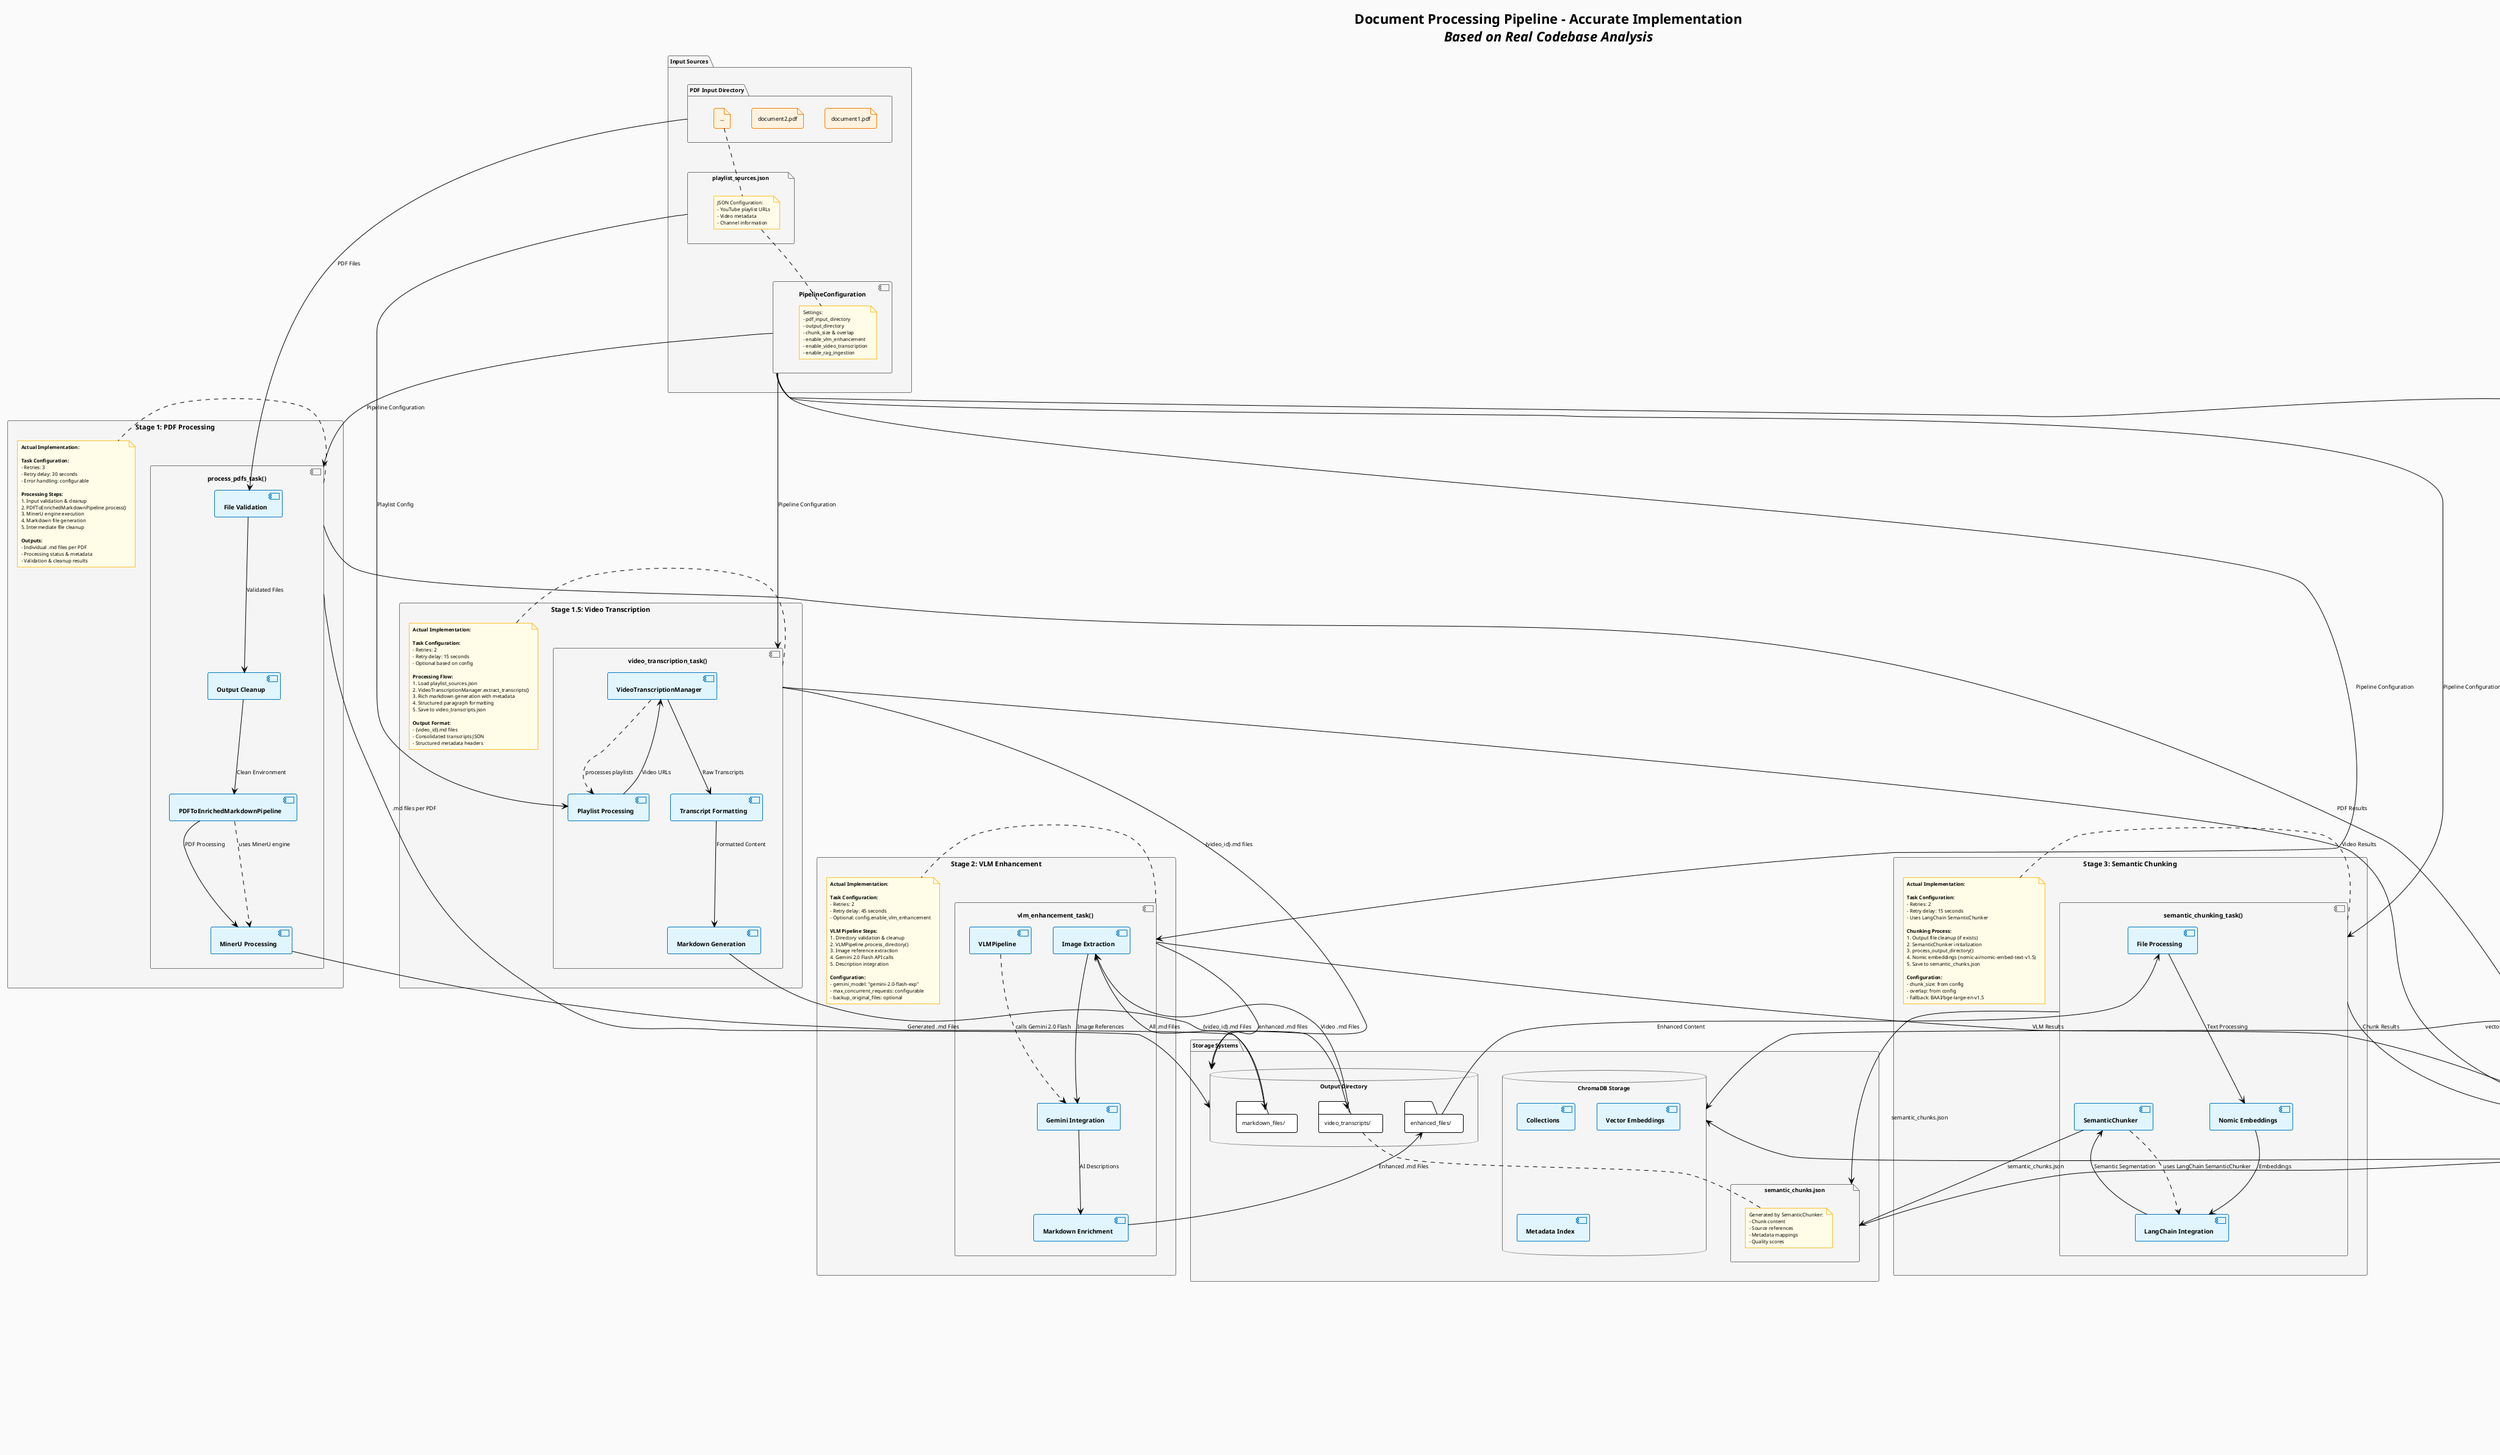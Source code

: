@startuml Pipeline_Dataflow_Accurate
!theme plain
skinparam backgroundColor #FAFAFA
skinparam defaultFontName Arial
skinparam defaultFontSize 9
skinparam component {
  BackgroundColor #E1F5FE
  BorderColor #0277BD
  FontSize 10
  FontStyle bold
}
skinparam rectangle {
  BackgroundColor #F3E5F5
  BorderColor #7B1FA2
  FontSize 11
  FontStyle bold
}
skinparam database {
  BackgroundColor #E8F5E8
  BorderColor #388E3C
}
skinparam file {
  BackgroundColor #FFF3E0
  BorderColor #F57C00
}
skinparam note {
  BackgroundColor #FFFDE7
  BorderColor #FBC02D
  FontSize 8
}
skinparam package {
  BackgroundColor #F5F5F5
  BorderColor #757575
  FontStyle bold
}

title **Document Processing Pipeline - Accurate Implementation**\n//Based on Real Codebase Analysis//

' --- Input Sources ---
package "**Input Sources**" {
  folder "PDF Input Directory" as PDFInput {
    file "document1.pdf" as PDF1
    file "document2.pdf" as PDF2
    file "..." as PDFMore
  }
  
  file "playlist_sources.json" as PlaylistSources {
    note bottom
      JSON Configuration:
      - YouTube playlist URLs
      - Video metadata
      - Channel information
    end note
  }
  
  component "PipelineConfiguration" as Config {
    note bottom
      Settings:
      - pdf_input_directory
      - output_directory
      - chunk_size & overlap
      - enable_vlm_enhancement
      - enable_video_transcription
      - enable_rag_ingestion
    end note
  }
}

' --- Output Storage ---
package "**Storage Systems**" {
  database "Output Directory" as OutputDir {
    folder "markdown_files/" as MarkdownFiles
    folder "enhanced_files/" as EnhancedFiles
    folder "video_transcripts/" as VideoTranscripts
  }
  
  file "semantic_chunks.json" as ChunksFile {
    note bottom
      Generated by SemanticChunker:
      - Chunk content
      - Source references
      - Metadata mappings
      - Quality scores
    end note
  }
  
  database "ChromaDB Storage" as ChromaDB {
    component "Collections" as Collections
    component "Vector Embeddings" as Embeddings
    component "Metadata Index" as MetadataIndex
  }
}

' --- Stage 1: PDF Processing ---
rectangle "**Stage 1: PDF Processing**" as Stage1 {
  component "process_pdfs_task()" as PDFTask {
    component "PDFToEnrichedMarkdownPipeline" as PDFPipeline
    component "MinerU Processing" as MinerU
    component "File Validation" as FileValidation
    component "Output Cleanup" as OutputCleanup
  }
  
  note right of PDFTask
    **Actual Implementation:**
    
    **Task Configuration:**
    - Retries: 3
    - Retry delay: 30 seconds
    - Error handling: configurable
    
    **Processing Steps:**
    1. Input validation & cleanup
    2. PDFToEnrichedMarkdownPipeline.process()
    3. MinerU engine execution
    4. Markdown file generation
    5. Intermediate file cleanup
    
    **Outputs:**
    - Individual .md files per PDF
    - Processing status & metadata
    - Validation & cleanup results
  end note
}

' --- Stage 1.5: Video Transcription ---
rectangle "**Stage 1.5: Video Transcription**" as Stage1_5 {
  component "video_transcription_task()" as VideoTask {
    component "VideoTranscriptionManager" as VideoManager
    component "Playlist Processing" as PlaylistProc
    component "Transcript Formatting" as TranscriptFormat
    component "Markdown Generation" as VideoMarkdown
  }
  
  note right of VideoTask
    **Actual Implementation:**
    
    **Task Configuration:**
    - Retries: 2
    - Retry delay: 15 seconds
    - Optional based on config
    
    **Processing Flow:**
    1. Load playlist_sources.json
    2. VideoTranscriptionManager.extract_transcripts()
    3. Rich markdown generation with metadata
    4. Structured paragraph formatting
    5. Save to video_transcripts.json
    
    **Output Format:**
    - {video_id}.md files
    - Consolidated transcripts JSON
    - Structured metadata headers
  end note
}

' --- Stage 2: VLM Enhancement ---
rectangle "**Stage 2: VLM Enhancement**" as Stage2 {
  component "vlm_enhancement_task()" as VLMTask {
    component "VLMPipeline" as VLMPipeline
    component "Image Extraction" as ImageExtract
    component "Gemini Integration" as GeminiAPI
    component "Markdown Enrichment" as MarkdownEnrich
  }
  
  note right of VLMTask
    **Actual Implementation:**
    
    **Task Configuration:**
    - Retries: 2
    - Retry delay: 45 seconds
    - Optional: config.enable_vlm_enhancement
    
    **VLM Pipeline Steps:**
    1. Directory validation & cleanup
    2. VLMPipeline.process_directory()
    3. Image reference extraction
    4. Gemini 2.0 Flash API calls
    5. Description integration
    
    **Configuration:**
    - gemini_model: "gemini-2.0-flash-exp"
    - max_concurrent_requests: configurable
    - backup_original_files: optional
  end note
}

' --- Stage 3: Semantic Chunking ---
rectangle "**Stage 3: Semantic Chunking**" as Stage3 {
  component "semantic_chunking_task()" as ChunkTask {
    component "SemanticChunker" as Chunker
    component "LangChain Integration" as LangChain
    component "Nomic Embeddings" as NomicEmbed
    component "File Processing" as FileProc
  }
  
  note right of ChunkTask
    **Actual Implementation:**
    
    **Task Configuration:**
    - Retries: 2
    - Retry delay: 15 seconds
    - Uses LangChain SemanticChunker
    
    **Chunking Process:**
    1. Output file cleanup (if exists)
    2. SemanticChunker initialization
    3. process_output_directory()
    4. Nomic embeddings (nomic-ai/nomic-embed-text-v1.5)
    5. Save to semantic_chunks.json
    
    **Configuration:**
    - chunk_size: from config
    - overlap: from config
    - Fallback: BAAI/bge-large-en-v1.5
  end note
}

' --- Stage 4: ChromaDB Ingestion ---
rectangle "**Stage 4: ChromaDB RAG Ingestion**" as Stage4 {
  component "chromadb_rag_ingestion_task()" as ChromaTask {
    component "ChromaDBManager" as ChromaManager
    component "ChromaConfig Setup" as ChromaConfig
    component "Batch Processing" as BatchProc
    component "Collection Management" as CollectionMgmt
  }
  
  note right of ChromaTask
    **Actual Implementation:**
    
    **Task Configuration:**
    - Retries: 2
    - Retry delay: 20 seconds
    - Optional: config.enable_rag_ingestion
    
    **Ingestion Process:**
    1. ChromaDB configuration setup
    2. ChromaDBManager initialization
    3. ingest_chunks_from_file()
    4. Collection statistics gathering
    5. Resource cleanup
    
    **ChromaDB Settings:**
    - batch_size: 200
    - max_concurrent_batches: 4
    - embedding_device: configurable
  end note
}

' --- Main Orchestration ---
rectangle "**Main Pipeline Orchestration**" as MainOrch {
  component "document_processing_pipeline()" as MainPipeline {
    component "Validation Phase" as ValidationPhase
    component "Parallel Execution" as ParallelExec
    component "Sequential Processing" as SequentialProc
    component "Results Compilation" as ResultsComp
  }
  
  note bottom of MainPipeline
    **Prefect Flow Implementation:**
    
    **Flow Configuration:**
    - ConcurrentTaskRunner
    - Comprehensive logging
    - Error handling & recovery
    
    **Execution Order:**
    1. Input validation
    2. PDF Processing (Stage 1)
    3. Video Transcription (Stage 1.5) [parallel]
    4. VLM Enhancement (Stage 2) [sequential]
    5. Semantic Chunking (Stage 3) [sequential]
    6. ChromaDB Ingestion (Stage 4) [sequential]
    
    **Result Compilation:**
    - Combined statistics
    - Processing duration
    - File counts & metrics
  end note
}

' --- Actual Data Flow (Based on Real Code) ---

' Input Processing
PDFInput --> FileValidation : PDF Files
PlaylistSources --> PlaylistProc : Playlist Config
Config --> PDFTask : Pipeline Configuration
Config --> VideoTask : Pipeline Configuration
Config --> VLMTask : Pipeline Configuration
Config --> ChunkTask : Pipeline Configuration
Config --> ChromaTask : Pipeline Configuration

' Stage 1: PDF Processing Flow
FileValidation --> OutputCleanup : Validated Files
OutputCleanup --> PDFPipeline : Clean Environment
PDFPipeline --> MinerU : PDF Processing
MinerU --> MarkdownFiles : Generated .md Files

' Stage 1.5: Video Processing Flow (Parallel)
PlaylistProc --> VideoManager : Video URLs
VideoManager --> TranscriptFormat : Raw Transcripts
TranscriptFormat --> VideoMarkdown : Formatted Content
VideoMarkdown --> VideoTranscripts : {video_id}.md Files

' Stage 2: VLM Enhancement Flow (Sequential)
MarkdownFiles --> ImageExtract : All .md Files
VideoTranscripts --> ImageExtract : Video .md Files
ImageExtract --> GeminiAPI : Image References
GeminiAPI --> MarkdownEnrich : AI Descriptions
MarkdownEnrich --> EnhancedFiles : Enhanced .md Files

' Stage 3: Semantic Chunking Flow (Sequential)
EnhancedFiles --> FileProc : Enhanced Content
FileProc --> NomicEmbed : Text Processing
NomicEmbed --> LangChain : Embeddings
LangChain --> Chunker : Semantic Segmentation
Chunker --> ChunksFile : semantic_chunks.json

' Stage 4: ChromaDB Ingestion Flow (Sequential)
ChunksFile --> ChromaConfig : Chunk Data
ChromaConfig --> BatchProc : Configuration
BatchProc --> CollectionMgmt : Batch Processing
CollectionMgmt --> ChromaDB : Vector Storage

' Results to Main Pipeline
PDFTask --> ResultsComp : PDF Results
VideoTask --> ResultsComp : Video Results
VLMTask --> ResultsComp : VLM Results
ChunkTask --> ResultsComp : Chunk Results
ChromaTask --> ResultsComp : RAG Results
ResultsComp --> MainPipeline : Final Results

' Component Dependencies (Real Implementation)
PDFPipeline ..> MinerU : "uses MinerU engine"
VideoManager ..> PlaylistProc : "processes playlists"
VLMPipeline ..> GeminiAPI : "calls Gemini 2.0 Flash"
Chunker ..> LangChain : "uses LangChain SemanticChunker"
ChromaManager ..> BatchProc : "handles batch ingestion"

' Actual File Outputs
PDFTask --> OutputDir : ".md files per PDF"
VideoTask --> OutputDir : "{video_id}.md files"
VLMTask --> OutputDir : "enhanced .md files"
ChunkTask --> ChunksFile : "semantic_chunks.json"
ChromaTask --> ChromaDB : "vector embeddings"

' Error Handling & Monitoring (Real Implementation)
ValidationPhase --> ParallelExec : "validation_results"
ParallelExec --> SequentialProc : "pdf_results, video_results"
SequentialProc --> ResultsComp : "vlm_results, chunk_results, rag_results"

@enduml